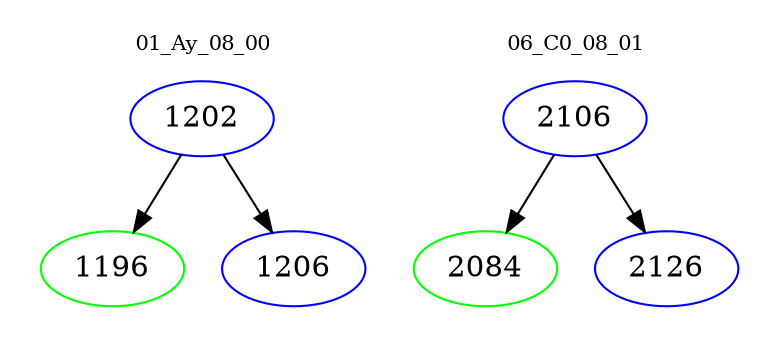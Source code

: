 digraph{
subgraph cluster_0 {
color = white
label = "01_Ay_08_00";
fontsize=10;
T0_1202 [label="1202", color="blue"]
T0_1202 -> T0_1196 [color="black"]
T0_1196 [label="1196", color="green"]
T0_1202 -> T0_1206 [color="black"]
T0_1206 [label="1206", color="blue"]
}
subgraph cluster_1 {
color = white
label = "06_C0_08_01";
fontsize=10;
T1_2106 [label="2106", color="blue"]
T1_2106 -> T1_2084 [color="black"]
T1_2084 [label="2084", color="green"]
T1_2106 -> T1_2126 [color="black"]
T1_2126 [label="2126", color="blue"]
}
}
